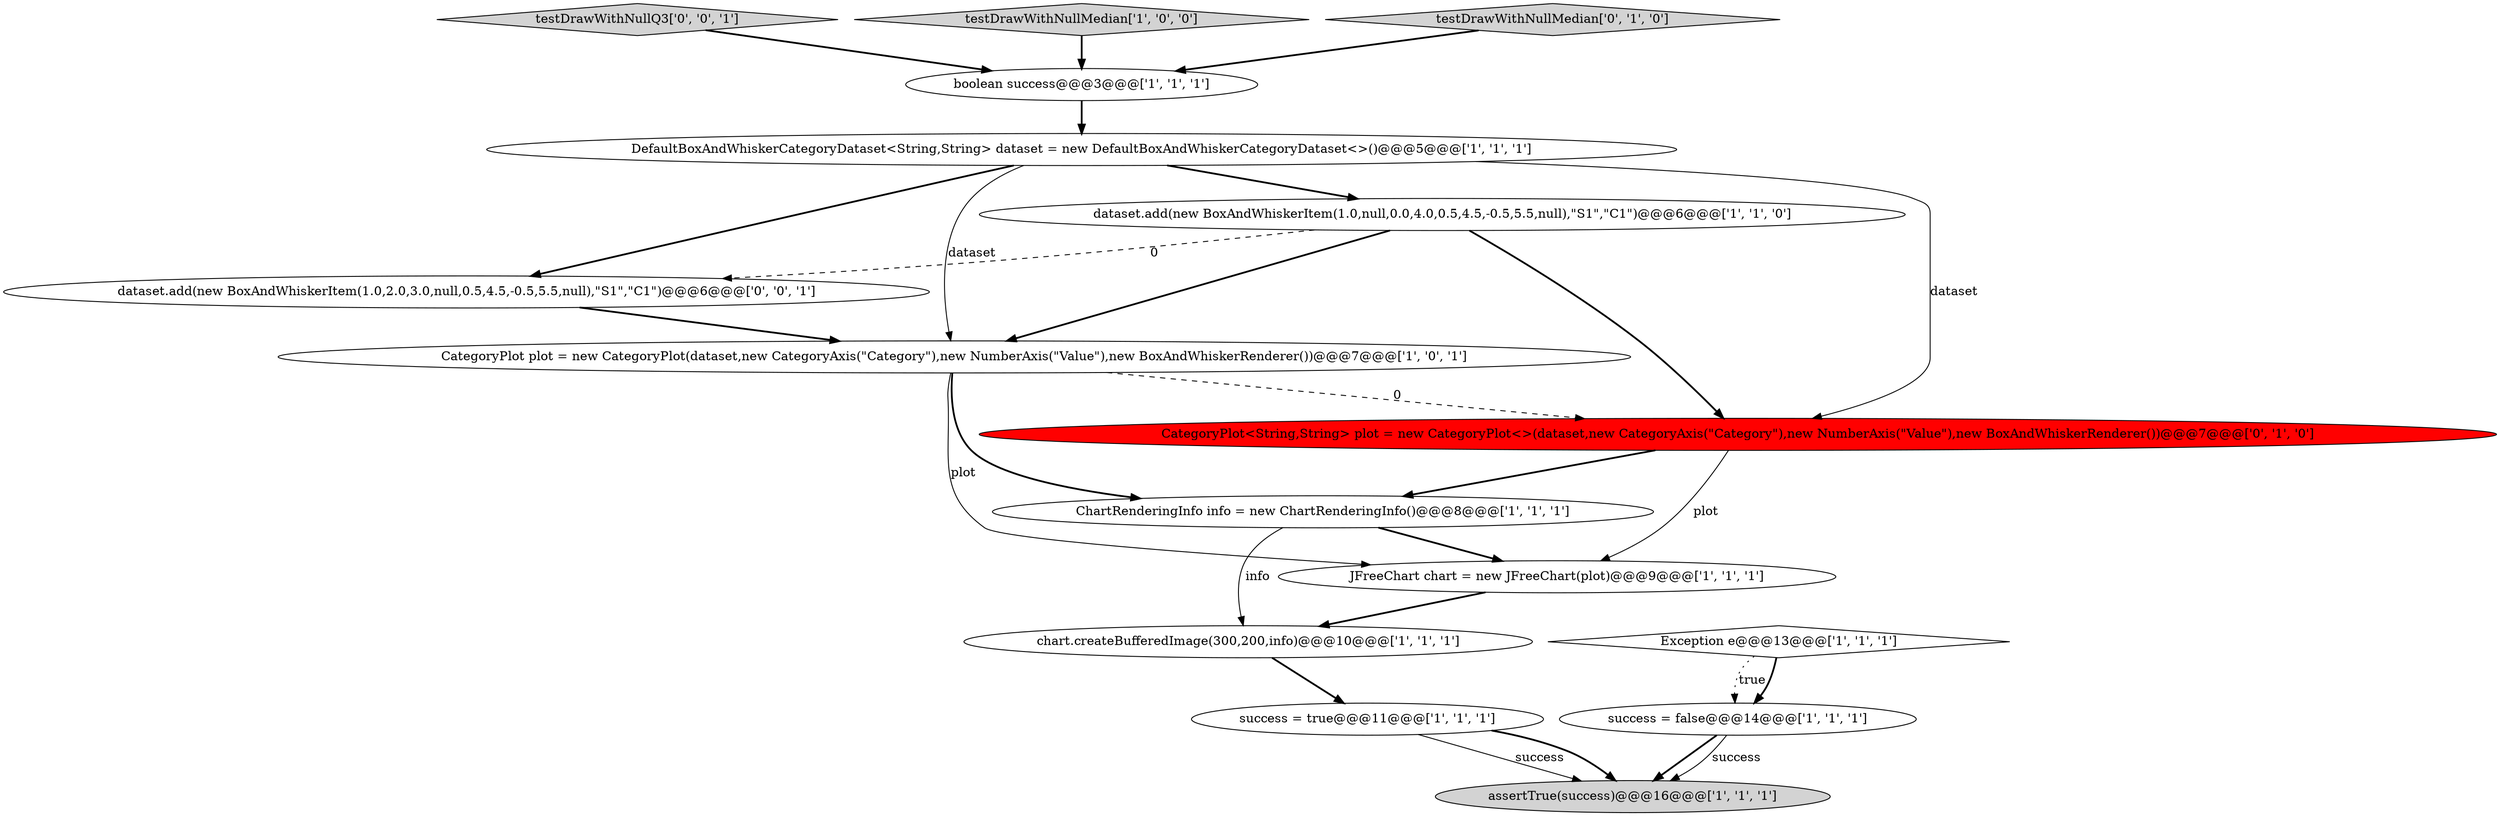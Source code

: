 digraph {
7 [style = filled, label = "success = true@@@11@@@['1', '1', '1']", fillcolor = white, shape = ellipse image = "AAA0AAABBB1BBB"];
2 [style = filled, label = "ChartRenderingInfo info = new ChartRenderingInfo()@@@8@@@['1', '1', '1']", fillcolor = white, shape = ellipse image = "AAA0AAABBB1BBB"];
4 [style = filled, label = "dataset.add(new BoxAndWhiskerItem(1.0,null,0.0,4.0,0.5,4.5,-0.5,5.5,null),\"S1\",\"C1\")@@@6@@@['1', '1', '0']", fillcolor = white, shape = ellipse image = "AAA0AAABBB1BBB"];
15 [style = filled, label = "dataset.add(new BoxAndWhiskerItem(1.0,2.0,3.0,null,0.5,4.5,-0.5,5.5,null),\"S1\",\"C1\")@@@6@@@['0', '0', '1']", fillcolor = white, shape = ellipse image = "AAA0AAABBB3BBB"];
11 [style = filled, label = "JFreeChart chart = new JFreeChart(plot)@@@9@@@['1', '1', '1']", fillcolor = white, shape = ellipse image = "AAA0AAABBB1BBB"];
12 [style = filled, label = "CategoryPlot<String,String> plot = new CategoryPlot<>(dataset,new CategoryAxis(\"Category\"),new NumberAxis(\"Value\"),new BoxAndWhiskerRenderer())@@@7@@@['0', '1', '0']", fillcolor = red, shape = ellipse image = "AAA1AAABBB2BBB"];
9 [style = filled, label = "chart.createBufferedImage(300,200,info)@@@10@@@['1', '1', '1']", fillcolor = white, shape = ellipse image = "AAA0AAABBB1BBB"];
0 [style = filled, label = "DefaultBoxAndWhiskerCategoryDataset<String,String> dataset = new DefaultBoxAndWhiskerCategoryDataset<>()@@@5@@@['1', '1', '1']", fillcolor = white, shape = ellipse image = "AAA0AAABBB1BBB"];
14 [style = filled, label = "testDrawWithNullQ3['0', '0', '1']", fillcolor = lightgray, shape = diamond image = "AAA0AAABBB3BBB"];
1 [style = filled, label = "CategoryPlot plot = new CategoryPlot(dataset,new CategoryAxis(\"Category\"),new NumberAxis(\"Value\"),new BoxAndWhiskerRenderer())@@@7@@@['1', '0', '1']", fillcolor = white, shape = ellipse image = "AAA0AAABBB1BBB"];
10 [style = filled, label = "Exception e@@@13@@@['1', '1', '1']", fillcolor = white, shape = diamond image = "AAA0AAABBB1BBB"];
8 [style = filled, label = "boolean success@@@3@@@['1', '1', '1']", fillcolor = white, shape = ellipse image = "AAA0AAABBB1BBB"];
6 [style = filled, label = "testDrawWithNullMedian['1', '0', '0']", fillcolor = lightgray, shape = diamond image = "AAA0AAABBB1BBB"];
3 [style = filled, label = "assertTrue(success)@@@16@@@['1', '1', '1']", fillcolor = lightgray, shape = ellipse image = "AAA0AAABBB1BBB"];
13 [style = filled, label = "testDrawWithNullMedian['0', '1', '0']", fillcolor = lightgray, shape = diamond image = "AAA0AAABBB2BBB"];
5 [style = filled, label = "success = false@@@14@@@['1', '1', '1']", fillcolor = white, shape = ellipse image = "AAA0AAABBB1BBB"];
5->3 [style = bold, label=""];
7->3 [style = solid, label="success"];
0->1 [style = solid, label="dataset"];
2->9 [style = solid, label="info"];
9->7 [style = bold, label=""];
11->9 [style = bold, label=""];
10->5 [style = dotted, label="true"];
0->15 [style = bold, label=""];
7->3 [style = bold, label=""];
12->11 [style = solid, label="plot"];
8->0 [style = bold, label=""];
1->12 [style = dashed, label="0"];
12->2 [style = bold, label=""];
5->3 [style = solid, label="success"];
10->5 [style = bold, label=""];
0->4 [style = bold, label=""];
4->15 [style = dashed, label="0"];
6->8 [style = bold, label=""];
4->12 [style = bold, label=""];
1->2 [style = bold, label=""];
4->1 [style = bold, label=""];
14->8 [style = bold, label=""];
13->8 [style = bold, label=""];
0->12 [style = solid, label="dataset"];
2->11 [style = bold, label=""];
1->11 [style = solid, label="plot"];
15->1 [style = bold, label=""];
}
